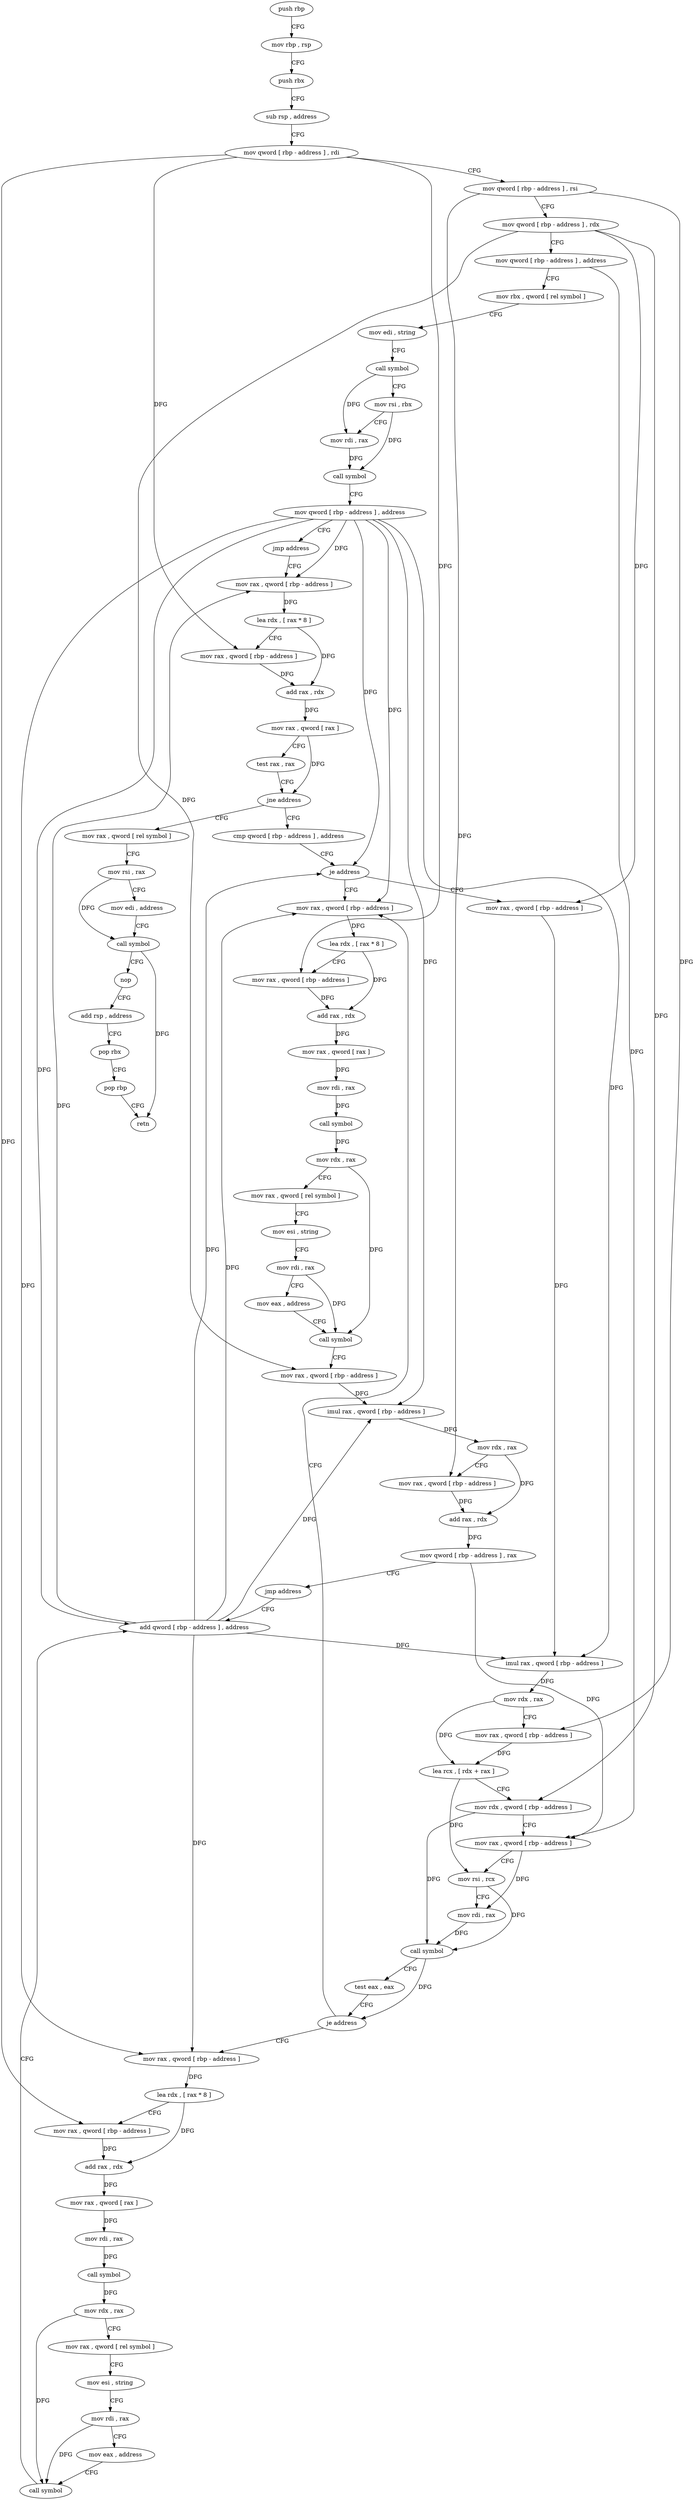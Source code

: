 digraph "func" {
"4489549" [label = "push rbp" ]
"4489550" [label = "mov rbp , rsp" ]
"4489553" [label = "push rbx" ]
"4489554" [label = "sub rsp , address" ]
"4489558" [label = "mov qword [ rbp - address ] , rdi" ]
"4489562" [label = "mov qword [ rbp - address ] , rsi" ]
"4489566" [label = "mov qword [ rbp - address ] , rdx" ]
"4489570" [label = "mov qword [ rbp - address ] , address" ]
"4489578" [label = "mov rbx , qword [ rel symbol ]" ]
"4489585" [label = "mov edi , string" ]
"4489590" [label = "call symbol" ]
"4489595" [label = "mov rsi , rbx" ]
"4489598" [label = "mov rdi , rax" ]
"4489601" [label = "call symbol" ]
"4489606" [label = "mov qword [ rbp - address ] , address" ]
"4489614" [label = "jmp address" ]
"4489815" [label = "mov rax , qword [ rbp - address ]" ]
"4489819" [label = "lea rdx , [ rax * 8 ]" ]
"4489827" [label = "mov rax , qword [ rbp - address ]" ]
"4489831" [label = "add rax , rdx" ]
"4489834" [label = "mov rax , qword [ rax ]" ]
"4489837" [label = "test rax , rax" ]
"4489840" [label = "jne address" ]
"4489619" [label = "cmp qword [ rbp - address ] , address" ]
"4489846" [label = "mov rax , qword [ rel symbol ]" ]
"4489624" [label = "je address" ]
"4489669" [label = "mov rax , qword [ rbp - address ]" ]
"4489626" [label = "mov rax , qword [ rbp - address ]" ]
"4489853" [label = "mov rsi , rax" ]
"4489856" [label = "mov edi , address" ]
"4489861" [label = "call symbol" ]
"4489866" [label = "nop" ]
"4489867" [label = "add rsp , address" ]
"4489871" [label = "pop rbx" ]
"4489872" [label = "pop rbp" ]
"4489873" [label = "retn" ]
"4489673" [label = "lea rdx , [ rax * 8 ]" ]
"4489681" [label = "mov rax , qword [ rbp - address ]" ]
"4489685" [label = "add rax , rdx" ]
"4489688" [label = "mov rax , qword [ rax ]" ]
"4489691" [label = "mov rdi , rax" ]
"4489694" [label = "call symbol" ]
"4489699" [label = "mov rdx , rax" ]
"4489702" [label = "mov rax , qword [ rel symbol ]" ]
"4489709" [label = "mov esi , string" ]
"4489714" [label = "mov rdi , rax" ]
"4489717" [label = "mov eax , address" ]
"4489722" [label = "call symbol" ]
"4489727" [label = "mov rax , qword [ rbp - address ]" ]
"4489731" [label = "imul rax , qword [ rbp - address ]" ]
"4489736" [label = "mov rdx , rax" ]
"4489739" [label = "mov rax , qword [ rbp - address ]" ]
"4489743" [label = "add rax , rdx" ]
"4489746" [label = "mov qword [ rbp - address ] , rax" ]
"4489750" [label = "jmp address" ]
"4489810" [label = "add qword [ rbp - address ] , address" ]
"4489630" [label = "imul rax , qword [ rbp - address ]" ]
"4489635" [label = "mov rdx , rax" ]
"4489638" [label = "mov rax , qword [ rbp - address ]" ]
"4489642" [label = "lea rcx , [ rdx + rax ]" ]
"4489646" [label = "mov rdx , qword [ rbp - address ]" ]
"4489650" [label = "mov rax , qword [ rbp - address ]" ]
"4489654" [label = "mov rsi , rcx" ]
"4489657" [label = "mov rdi , rax" ]
"4489660" [label = "call symbol" ]
"4489665" [label = "test eax , eax" ]
"4489667" [label = "je address" ]
"4489752" [label = "mov rax , qword [ rbp - address ]" ]
"4489756" [label = "lea rdx , [ rax * 8 ]" ]
"4489764" [label = "mov rax , qword [ rbp - address ]" ]
"4489768" [label = "add rax , rdx" ]
"4489771" [label = "mov rax , qword [ rax ]" ]
"4489774" [label = "mov rdi , rax" ]
"4489777" [label = "call symbol" ]
"4489782" [label = "mov rdx , rax" ]
"4489785" [label = "mov rax , qword [ rel symbol ]" ]
"4489792" [label = "mov esi , string" ]
"4489797" [label = "mov rdi , rax" ]
"4489800" [label = "mov eax , address" ]
"4489805" [label = "call symbol" ]
"4489549" -> "4489550" [ label = "CFG" ]
"4489550" -> "4489553" [ label = "CFG" ]
"4489553" -> "4489554" [ label = "CFG" ]
"4489554" -> "4489558" [ label = "CFG" ]
"4489558" -> "4489562" [ label = "CFG" ]
"4489558" -> "4489827" [ label = "DFG" ]
"4489558" -> "4489681" [ label = "DFG" ]
"4489558" -> "4489764" [ label = "DFG" ]
"4489562" -> "4489566" [ label = "CFG" ]
"4489562" -> "4489739" [ label = "DFG" ]
"4489562" -> "4489638" [ label = "DFG" ]
"4489566" -> "4489570" [ label = "CFG" ]
"4489566" -> "4489727" [ label = "DFG" ]
"4489566" -> "4489626" [ label = "DFG" ]
"4489566" -> "4489646" [ label = "DFG" ]
"4489570" -> "4489578" [ label = "CFG" ]
"4489570" -> "4489650" [ label = "DFG" ]
"4489578" -> "4489585" [ label = "CFG" ]
"4489585" -> "4489590" [ label = "CFG" ]
"4489590" -> "4489595" [ label = "CFG" ]
"4489590" -> "4489598" [ label = "DFG" ]
"4489595" -> "4489598" [ label = "CFG" ]
"4489595" -> "4489601" [ label = "DFG" ]
"4489598" -> "4489601" [ label = "DFG" ]
"4489601" -> "4489606" [ label = "CFG" ]
"4489606" -> "4489614" [ label = "CFG" ]
"4489606" -> "4489815" [ label = "DFG" ]
"4489606" -> "4489624" [ label = "DFG" ]
"4489606" -> "4489669" [ label = "DFG" ]
"4489606" -> "4489731" [ label = "DFG" ]
"4489606" -> "4489630" [ label = "DFG" ]
"4489606" -> "4489810" [ label = "DFG" ]
"4489606" -> "4489752" [ label = "DFG" ]
"4489614" -> "4489815" [ label = "CFG" ]
"4489815" -> "4489819" [ label = "DFG" ]
"4489819" -> "4489827" [ label = "CFG" ]
"4489819" -> "4489831" [ label = "DFG" ]
"4489827" -> "4489831" [ label = "DFG" ]
"4489831" -> "4489834" [ label = "DFG" ]
"4489834" -> "4489837" [ label = "CFG" ]
"4489834" -> "4489840" [ label = "DFG" ]
"4489837" -> "4489840" [ label = "CFG" ]
"4489840" -> "4489619" [ label = "CFG" ]
"4489840" -> "4489846" [ label = "CFG" ]
"4489619" -> "4489624" [ label = "CFG" ]
"4489846" -> "4489853" [ label = "CFG" ]
"4489624" -> "4489669" [ label = "CFG" ]
"4489624" -> "4489626" [ label = "CFG" ]
"4489669" -> "4489673" [ label = "DFG" ]
"4489626" -> "4489630" [ label = "DFG" ]
"4489853" -> "4489856" [ label = "CFG" ]
"4489853" -> "4489861" [ label = "DFG" ]
"4489856" -> "4489861" [ label = "CFG" ]
"4489861" -> "4489866" [ label = "CFG" ]
"4489861" -> "4489873" [ label = "DFG" ]
"4489866" -> "4489867" [ label = "CFG" ]
"4489867" -> "4489871" [ label = "CFG" ]
"4489871" -> "4489872" [ label = "CFG" ]
"4489872" -> "4489873" [ label = "CFG" ]
"4489673" -> "4489681" [ label = "CFG" ]
"4489673" -> "4489685" [ label = "DFG" ]
"4489681" -> "4489685" [ label = "DFG" ]
"4489685" -> "4489688" [ label = "DFG" ]
"4489688" -> "4489691" [ label = "DFG" ]
"4489691" -> "4489694" [ label = "DFG" ]
"4489694" -> "4489699" [ label = "DFG" ]
"4489699" -> "4489702" [ label = "CFG" ]
"4489699" -> "4489722" [ label = "DFG" ]
"4489702" -> "4489709" [ label = "CFG" ]
"4489709" -> "4489714" [ label = "CFG" ]
"4489714" -> "4489717" [ label = "CFG" ]
"4489714" -> "4489722" [ label = "DFG" ]
"4489717" -> "4489722" [ label = "CFG" ]
"4489722" -> "4489727" [ label = "CFG" ]
"4489727" -> "4489731" [ label = "DFG" ]
"4489731" -> "4489736" [ label = "DFG" ]
"4489736" -> "4489739" [ label = "CFG" ]
"4489736" -> "4489743" [ label = "DFG" ]
"4489739" -> "4489743" [ label = "DFG" ]
"4489743" -> "4489746" [ label = "DFG" ]
"4489746" -> "4489750" [ label = "CFG" ]
"4489746" -> "4489650" [ label = "DFG" ]
"4489750" -> "4489810" [ label = "CFG" ]
"4489810" -> "4489815" [ label = "DFG" ]
"4489810" -> "4489624" [ label = "DFG" ]
"4489810" -> "4489669" [ label = "DFG" ]
"4489810" -> "4489731" [ label = "DFG" ]
"4489810" -> "4489630" [ label = "DFG" ]
"4489810" -> "4489752" [ label = "DFG" ]
"4489630" -> "4489635" [ label = "DFG" ]
"4489635" -> "4489638" [ label = "CFG" ]
"4489635" -> "4489642" [ label = "DFG" ]
"4489638" -> "4489642" [ label = "DFG" ]
"4489642" -> "4489646" [ label = "CFG" ]
"4489642" -> "4489654" [ label = "DFG" ]
"4489646" -> "4489650" [ label = "CFG" ]
"4489646" -> "4489660" [ label = "DFG" ]
"4489650" -> "4489654" [ label = "CFG" ]
"4489650" -> "4489657" [ label = "DFG" ]
"4489654" -> "4489657" [ label = "CFG" ]
"4489654" -> "4489660" [ label = "DFG" ]
"4489657" -> "4489660" [ label = "DFG" ]
"4489660" -> "4489665" [ label = "CFG" ]
"4489660" -> "4489667" [ label = "DFG" ]
"4489665" -> "4489667" [ label = "CFG" ]
"4489667" -> "4489752" [ label = "CFG" ]
"4489667" -> "4489669" [ label = "CFG" ]
"4489752" -> "4489756" [ label = "DFG" ]
"4489756" -> "4489764" [ label = "CFG" ]
"4489756" -> "4489768" [ label = "DFG" ]
"4489764" -> "4489768" [ label = "DFG" ]
"4489768" -> "4489771" [ label = "DFG" ]
"4489771" -> "4489774" [ label = "DFG" ]
"4489774" -> "4489777" [ label = "DFG" ]
"4489777" -> "4489782" [ label = "DFG" ]
"4489782" -> "4489785" [ label = "CFG" ]
"4489782" -> "4489805" [ label = "DFG" ]
"4489785" -> "4489792" [ label = "CFG" ]
"4489792" -> "4489797" [ label = "CFG" ]
"4489797" -> "4489800" [ label = "CFG" ]
"4489797" -> "4489805" [ label = "DFG" ]
"4489800" -> "4489805" [ label = "CFG" ]
"4489805" -> "4489810" [ label = "CFG" ]
}
